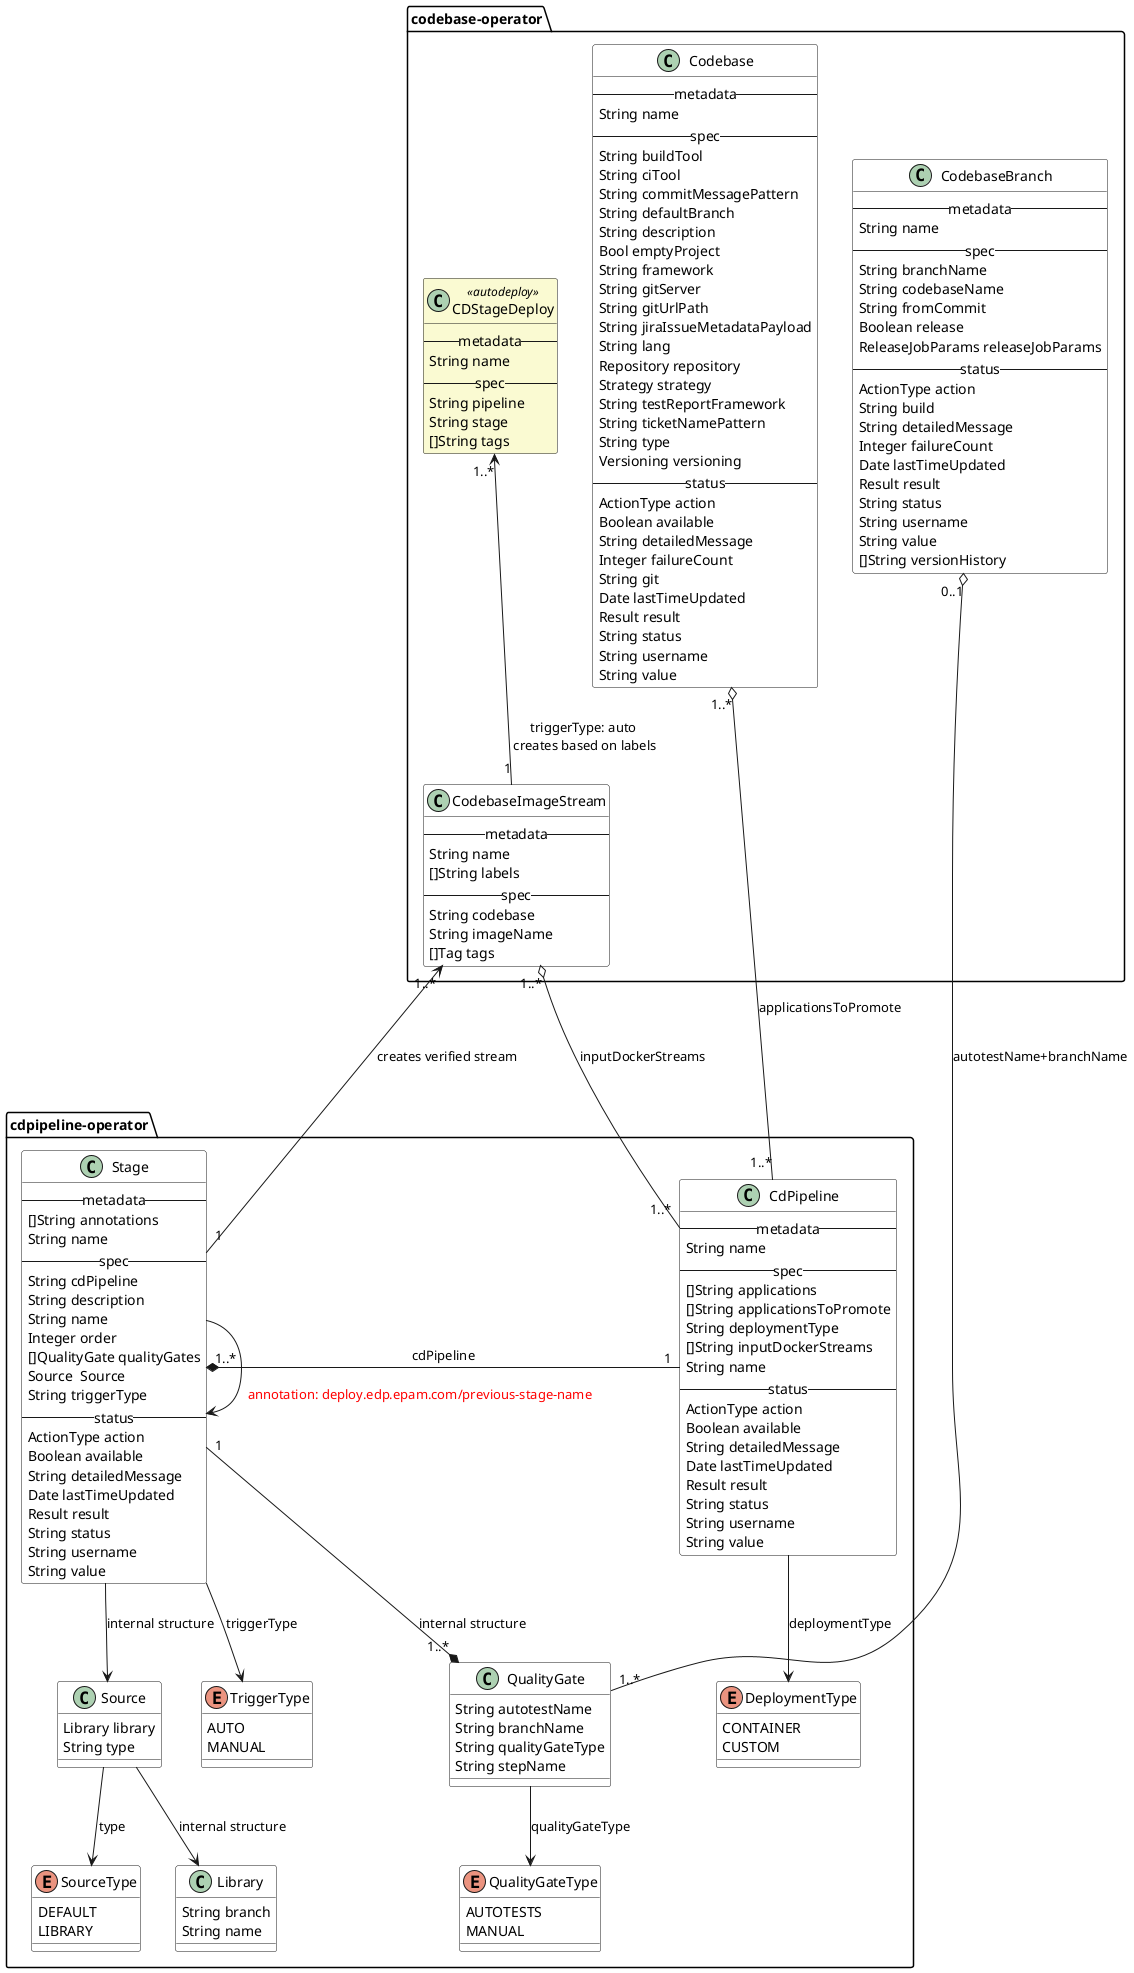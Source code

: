@startuml cdpipeline-operator

skinparam class {
    BackgroundColor #white
    BackgroundColor<<autodeploy>> LightGoldenRodYellow
    BackgroundColor<<tbd>> Khaki
}

package cdpipeline-operator {
    class CdPipeline {
        -- metadata --
        String name
        -- spec --
        []String applications
        []String applicationsToPromote
        String deploymentType
        []String inputDockerStreams
        String name
        -- status --
        ActionType action
        Boolean available
        String detailedMessage
        Date lastTimeUpdated
        Result result
        String status
        String username
        String value
    }

    CdPipeline "1" -l-* "1..*" Stage : cdPipeline

    enum DeploymentType {
        CONTAINER
        CUSTOM
    }

    CdPipeline --> DeploymentType : deploymentType

    class Stage {
        -- metadata --
        []String annotations
        String name
        -- spec --
        String cdPipeline
        String description
        String name
        Integer order
        []QualityGate qualityGates
        Source  Source
        String triggerType
        -- status --
        ActionType action
        Boolean available
        String detailedMessage
        Date lastTimeUpdated
        Result result
        String status
        String username
        String value
    }

    Stage "1" --* "1..*" QualityGate : internal structure
    class QualityGate  {
        String autotestName
        String branchName
        String qualityGateType
        String stepName
    }

    QualityGate --> QualityGateType : qualityGateType
    enum QualityGateType {
        AUTOTESTS
        MANUAL
    }

    Stage --> Source : internal structure
    class Source {
        Library library
        String type
    }
    Source --> SourceType : type
    enum SourceType {
        DEFAULT
        LIBRARY
    }
    Source --> Library : internal structure
    class Library {
        String branch
        String name
    }

    Stage --> Stage : \n\n\n<color red>annotation: deploy.edp.epam.com/previous-stage-name</color>

    enum TriggerType {
        AUTO
        MANUAL
    }
    Stage --> TriggerType : triggerType
}

package codebase-operator {
    class Codebase {
        -- metadata --
        String name
        -- spec --
        String buildTool
        String ciTool
        String commitMessagePattern
        String defaultBranch
        String description
        Bool emptyProject
        String framework
        String gitServer
        String gitUrlPath
        String jiraIssueMetadataPayload
        String lang
        Repository repository
        Strategy strategy
        String testReportFramework
        String ticketNamePattern
        String type
        Versioning versioning
        -- status --
        ActionType action
        Boolean available
        String detailedMessage
        Integer failureCount
        String git
        Date lastTimeUpdated
        Result result
        String status
        String username
        String value
    }

    class CodebaseBranch {
        -- metadata --
        String name
        -- spec --
        String branchName
        String codebaseName
        String fromCommit
        Boolean release
        ReleaseJobParams releaseJobParams
        -- status --
        ActionType action
        String build
        String detailedMessage
        Integer failureCount
        Date lastTimeUpdated
        Result result
        String status
        String username
        String value
        []String versionHistory
    }

    class CDStageDeploy <<autodeploy>>{
        -- metadata --
        String name
        -- spec --
        String pipeline
        String stage
        []String tags
    }

    class CodebaseImageStream {
        -- metadata --
        String name
        []String labels
        -- spec --
        String codebase
        String imageName
        []Tag tags
    }
}

Codebase "1..*" o--- "1..*" CdPipeline : applicationsToPromote
CodebaseImageStream "1..*" o--- "1..*" CdPipeline : inputDockerStreams
CodebaseBranch "0..1" o--- "1..*" QualityGate : autotestName+branchName
CodebaseImageStream "1..*" <-- "1" Stage : creates verified stream
CDStageDeploy "1..*" <-- "1" CodebaseImageStream : triggerType: auto\n creates based on labels

@enduml
